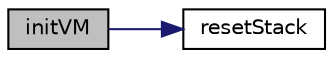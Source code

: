 digraph "initVM"
{
 // INTERACTIVE_SVG=YES
 // LATEX_PDF_SIZE
  edge [fontname="Helvetica",fontsize="10",labelfontname="Helvetica",labelfontsize="10"];
  node [fontname="Helvetica",fontsize="10",shape=record];
  rankdir="LR";
  Node1 [label="initVM",height=0.2,width=0.4,color="black", fillcolor="grey75", style="filled", fontcolor="black",tooltip=" "];
  Node1 -> Node2 [color="midnightblue",fontsize="10",style="solid",fontname="Helvetica"];
  Node2 [label="resetStack",height=0.2,width=0.4,color="black", fillcolor="white", style="filled",URL="$vm_8c.html#ac0d044b3a0ded52d3a63da33c555e142",tooltip=" "];
}
